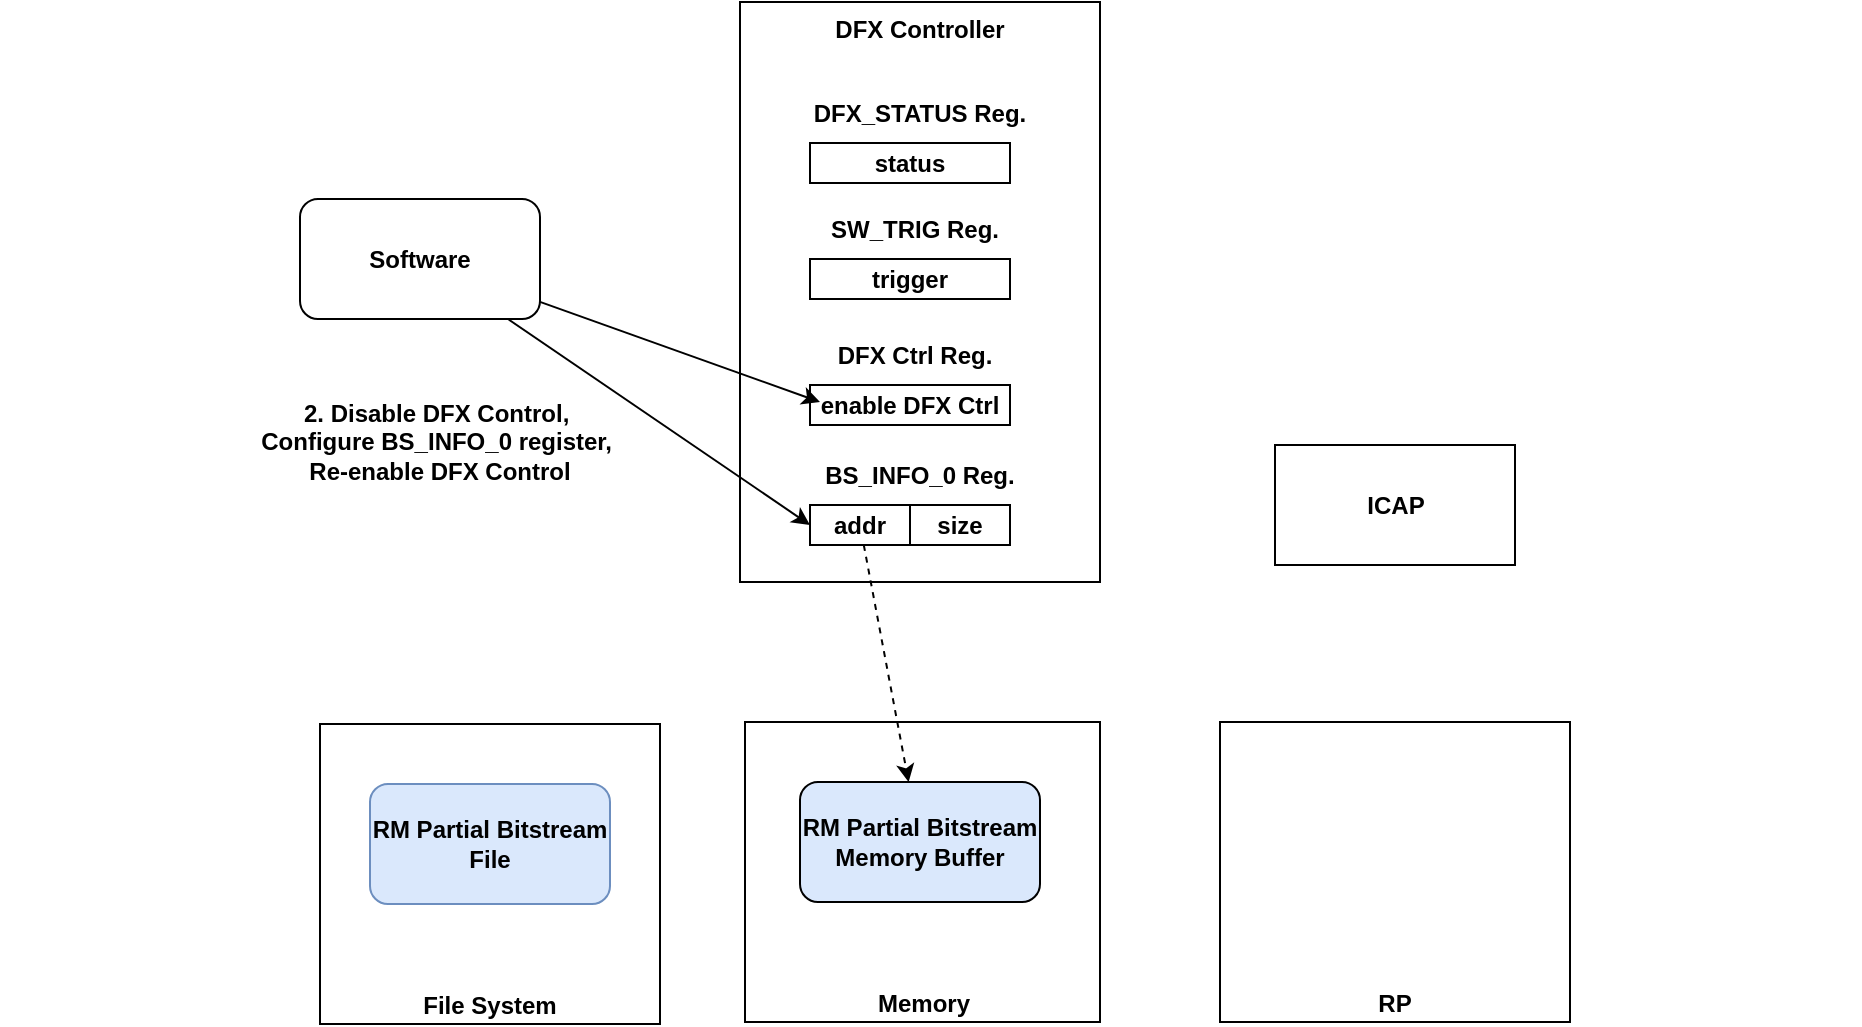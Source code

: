 <mxfile version="24.7.17">
  <diagram name="Page-1" id="tFK9sel5gqJRU3fnG7-m">
    <mxGraphModel dx="2920" dy="1343" grid="1" gridSize="10" guides="1" tooltips="1" connect="1" arrows="1" fold="1" page="1" pageScale="1" pageWidth="850" pageHeight="1100" math="0" shadow="0">
      <root>
        <mxCell id="0" />
        <mxCell id="1" parent="0" />
        <mxCell id="D411IudcnbfjO5LLRN3c-1" value="DFX Controller" style="rounded=0;whiteSpace=wrap;html=1;verticalAlign=top;fontSize=12;fontStyle=1" parent="1" vertex="1">
          <mxGeometry x="360" y="120" width="180" height="290" as="geometry" />
        </mxCell>
        <mxCell id="D411IudcnbfjO5LLRN3c-2" value="Memory" style="rounded=0;whiteSpace=wrap;html=1;verticalAlign=bottom;fontSize=12;fontStyle=1" parent="1" vertex="1">
          <mxGeometry x="362.5" y="480" width="177.5" height="150" as="geometry" />
        </mxCell>
        <mxCell id="D411IudcnbfjO5LLRN3c-3" value="File System" style="rounded=0;whiteSpace=wrap;html=1;verticalAlign=bottom;fontSize=12;fontStyle=1" parent="1" vertex="1">
          <mxGeometry x="150" y="481" width="170" height="150" as="geometry" />
        </mxCell>
        <mxCell id="D411IudcnbfjO5LLRN3c-4" value="RP" style="rounded=0;whiteSpace=wrap;html=1;verticalAlign=bottom;fontSize=12;fontStyle=1" parent="1" vertex="1">
          <mxGeometry x="600" y="480" width="175" height="150" as="geometry" />
        </mxCell>
        <mxCell id="D411IudcnbfjO5LLRN3c-5" value="ICAP" style="rounded=0;whiteSpace=wrap;html=1;fontSize=12;fontStyle=1" parent="1" vertex="1">
          <mxGeometry x="627.5" y="341.5" width="120" height="60" as="geometry" />
        </mxCell>
        <mxCell id="D411IudcnbfjO5LLRN3c-6" value="Software" style="rounded=1;whiteSpace=wrap;html=1;fontSize=12;fontStyle=1" parent="1" vertex="1">
          <mxGeometry x="140" y="218.5" width="120" height="60" as="geometry" />
        </mxCell>
        <mxCell id="D411IudcnbfjO5LLRN3c-7" value="RM Partial Bitstream&lt;div style=&quot;font-size: 12px;&quot;&gt;File&lt;/div&gt;" style="rounded=1;whiteSpace=wrap;html=1;fillColor=#dae8fc;strokeColor=#6c8ebf;fontSize=12;fontStyle=1" parent="1" vertex="1">
          <mxGeometry x="175" y="511" width="120" height="60" as="geometry" />
        </mxCell>
        <mxCell id="D411IudcnbfjO5LLRN3c-8" value="RM Partial Bitstream Memory Buffer" style="rounded=1;whiteSpace=wrap;html=1;fillColor=#dae8fc;strokeColor=#000000;fontSize=12;fontStyle=1" parent="1" vertex="1">
          <mxGeometry x="390" y="510" width="120" height="60" as="geometry" />
        </mxCell>
        <mxCell id="D411IudcnbfjO5LLRN3c-10" value="addr" style="rounded=0;whiteSpace=wrap;html=1;fontSize=12;fontStyle=1" parent="1" vertex="1">
          <mxGeometry x="395" y="371.5" width="50" height="20" as="geometry" />
        </mxCell>
        <mxCell id="D411IudcnbfjO5LLRN3c-11" value="size" style="rounded=0;whiteSpace=wrap;html=1;fontSize=12;fontStyle=1" parent="1" vertex="1">
          <mxGeometry x="445" y="371.5" width="50" height="20" as="geometry" />
        </mxCell>
        <mxCell id="D411IudcnbfjO5LLRN3c-12" value="BS_INFO_0 Reg." style="text;html=1;align=center;verticalAlign=middle;whiteSpace=wrap;rounded=0;fontSize=12;fontStyle=1" parent="1" vertex="1">
          <mxGeometry x="395" y="341.5" width="110" height="30" as="geometry" />
        </mxCell>
        <mxCell id="D411IudcnbfjO5LLRN3c-13" value="enable DFX Ctrl" style="rounded=0;whiteSpace=wrap;html=1;fontSize=12;fontStyle=1" parent="1" vertex="1">
          <mxGeometry x="395" y="311.5" width="100" height="20" as="geometry" />
        </mxCell>
        <mxCell id="D411IudcnbfjO5LLRN3c-14" value="DFX Ctrl Reg." style="text;html=1;align=center;verticalAlign=middle;whiteSpace=wrap;rounded=0;fontSize=12;fontStyle=1" parent="1" vertex="1">
          <mxGeometry x="395" y="281.5" width="105" height="30" as="geometry" />
        </mxCell>
        <mxCell id="D411IudcnbfjO5LLRN3c-15" value="trigger" style="rounded=0;whiteSpace=wrap;html=1;fontSize=12;fontStyle=1" parent="1" vertex="1">
          <mxGeometry x="395" y="248.5" width="100" height="20" as="geometry" />
        </mxCell>
        <mxCell id="D411IudcnbfjO5LLRN3c-16" value="SW_TRIG Reg." style="text;html=1;align=center;verticalAlign=middle;whiteSpace=wrap;rounded=0;fontSize=12;fontStyle=1" parent="1" vertex="1">
          <mxGeometry x="395" y="218.5" width="105" height="30" as="geometry" />
        </mxCell>
        <mxCell id="D411IudcnbfjO5LLRN3c-17" value="status" style="rounded=0;whiteSpace=wrap;html=1;fontSize=12;fontStyle=1" parent="1" vertex="1">
          <mxGeometry x="395" y="190.5" width="100" height="20" as="geometry" />
        </mxCell>
        <mxCell id="D411IudcnbfjO5LLRN3c-18" value="DFX_STATUS Reg." style="text;html=1;align=center;verticalAlign=middle;whiteSpace=wrap;rounded=0;fontSize=12;fontStyle=1" parent="1" vertex="1">
          <mxGeometry x="395" y="160.5" width="110" height="30" as="geometry" />
        </mxCell>
        <mxCell id="D411IudcnbfjO5LLRN3c-19" value="" style="endArrow=classic;html=1;rounded=0;fontStyle=1;fontSize=12;entryX=0;entryY=0.5;entryDx=0;entryDy=0;" parent="1" source="D411IudcnbfjO5LLRN3c-6" target="D411IudcnbfjO5LLRN3c-10" edge="1">
          <mxGeometry width="50" height="50" relative="1" as="geometry">
            <mxPoint x="60" y="460" as="sourcePoint" />
            <mxPoint x="330" y="470" as="targetPoint" />
          </mxGeometry>
        </mxCell>
        <mxCell id="D411IudcnbfjO5LLRN3c-21" value="" style="endArrow=classic;html=1;rounded=0;dashed=1;" parent="1" source="D411IudcnbfjO5LLRN3c-10" target="D411IudcnbfjO5LLRN3c-8" edge="1">
          <mxGeometry width="50" height="50" relative="1" as="geometry">
            <mxPoint x="510" y="830" as="sourcePoint" />
            <mxPoint x="560" y="780" as="targetPoint" />
          </mxGeometry>
        </mxCell>
        <mxCell id="D411IudcnbfjO5LLRN3c-22" value="" style="endArrow=classic;html=1;rounded=0;" parent="1" source="D411IudcnbfjO5LLRN3c-6" edge="1">
          <mxGeometry width="50" height="50" relative="1" as="geometry">
            <mxPoint x="250" y="180" as="sourcePoint" />
            <mxPoint x="400" y="320" as="targetPoint" />
          </mxGeometry>
        </mxCell>
        <mxCell id="D411IudcnbfjO5LLRN3c-23" value="&lt;b&gt;2. Disable DFX Control,&amp;nbsp;&lt;/b&gt;&lt;div&gt;&lt;b&gt;Configure BS_INFO_0 register,&amp;nbsp;&lt;/b&gt;&lt;/div&gt;&lt;div&gt;&lt;b&gt;Re-enable DFX Control&lt;/b&gt;&lt;div&gt;&lt;br&gt;&lt;/div&gt;&lt;/div&gt;" style="text;html=1;align=center;verticalAlign=middle;whiteSpace=wrap;rounded=0;" parent="1" vertex="1">
          <mxGeometry x="110" y="332" width="200" height="30" as="geometry" />
        </mxCell>
        <mxCell id="A2dS_FP8n_vr4bEnCUFy-1" value="" style="rounded=0;whiteSpace=wrap;html=1;fillColor=none;strokeColor=none;" vertex="1" parent="1">
          <mxGeometry x="-10" y="317" width="930" height="60" as="geometry" />
        </mxCell>
      </root>
    </mxGraphModel>
  </diagram>
</mxfile>
